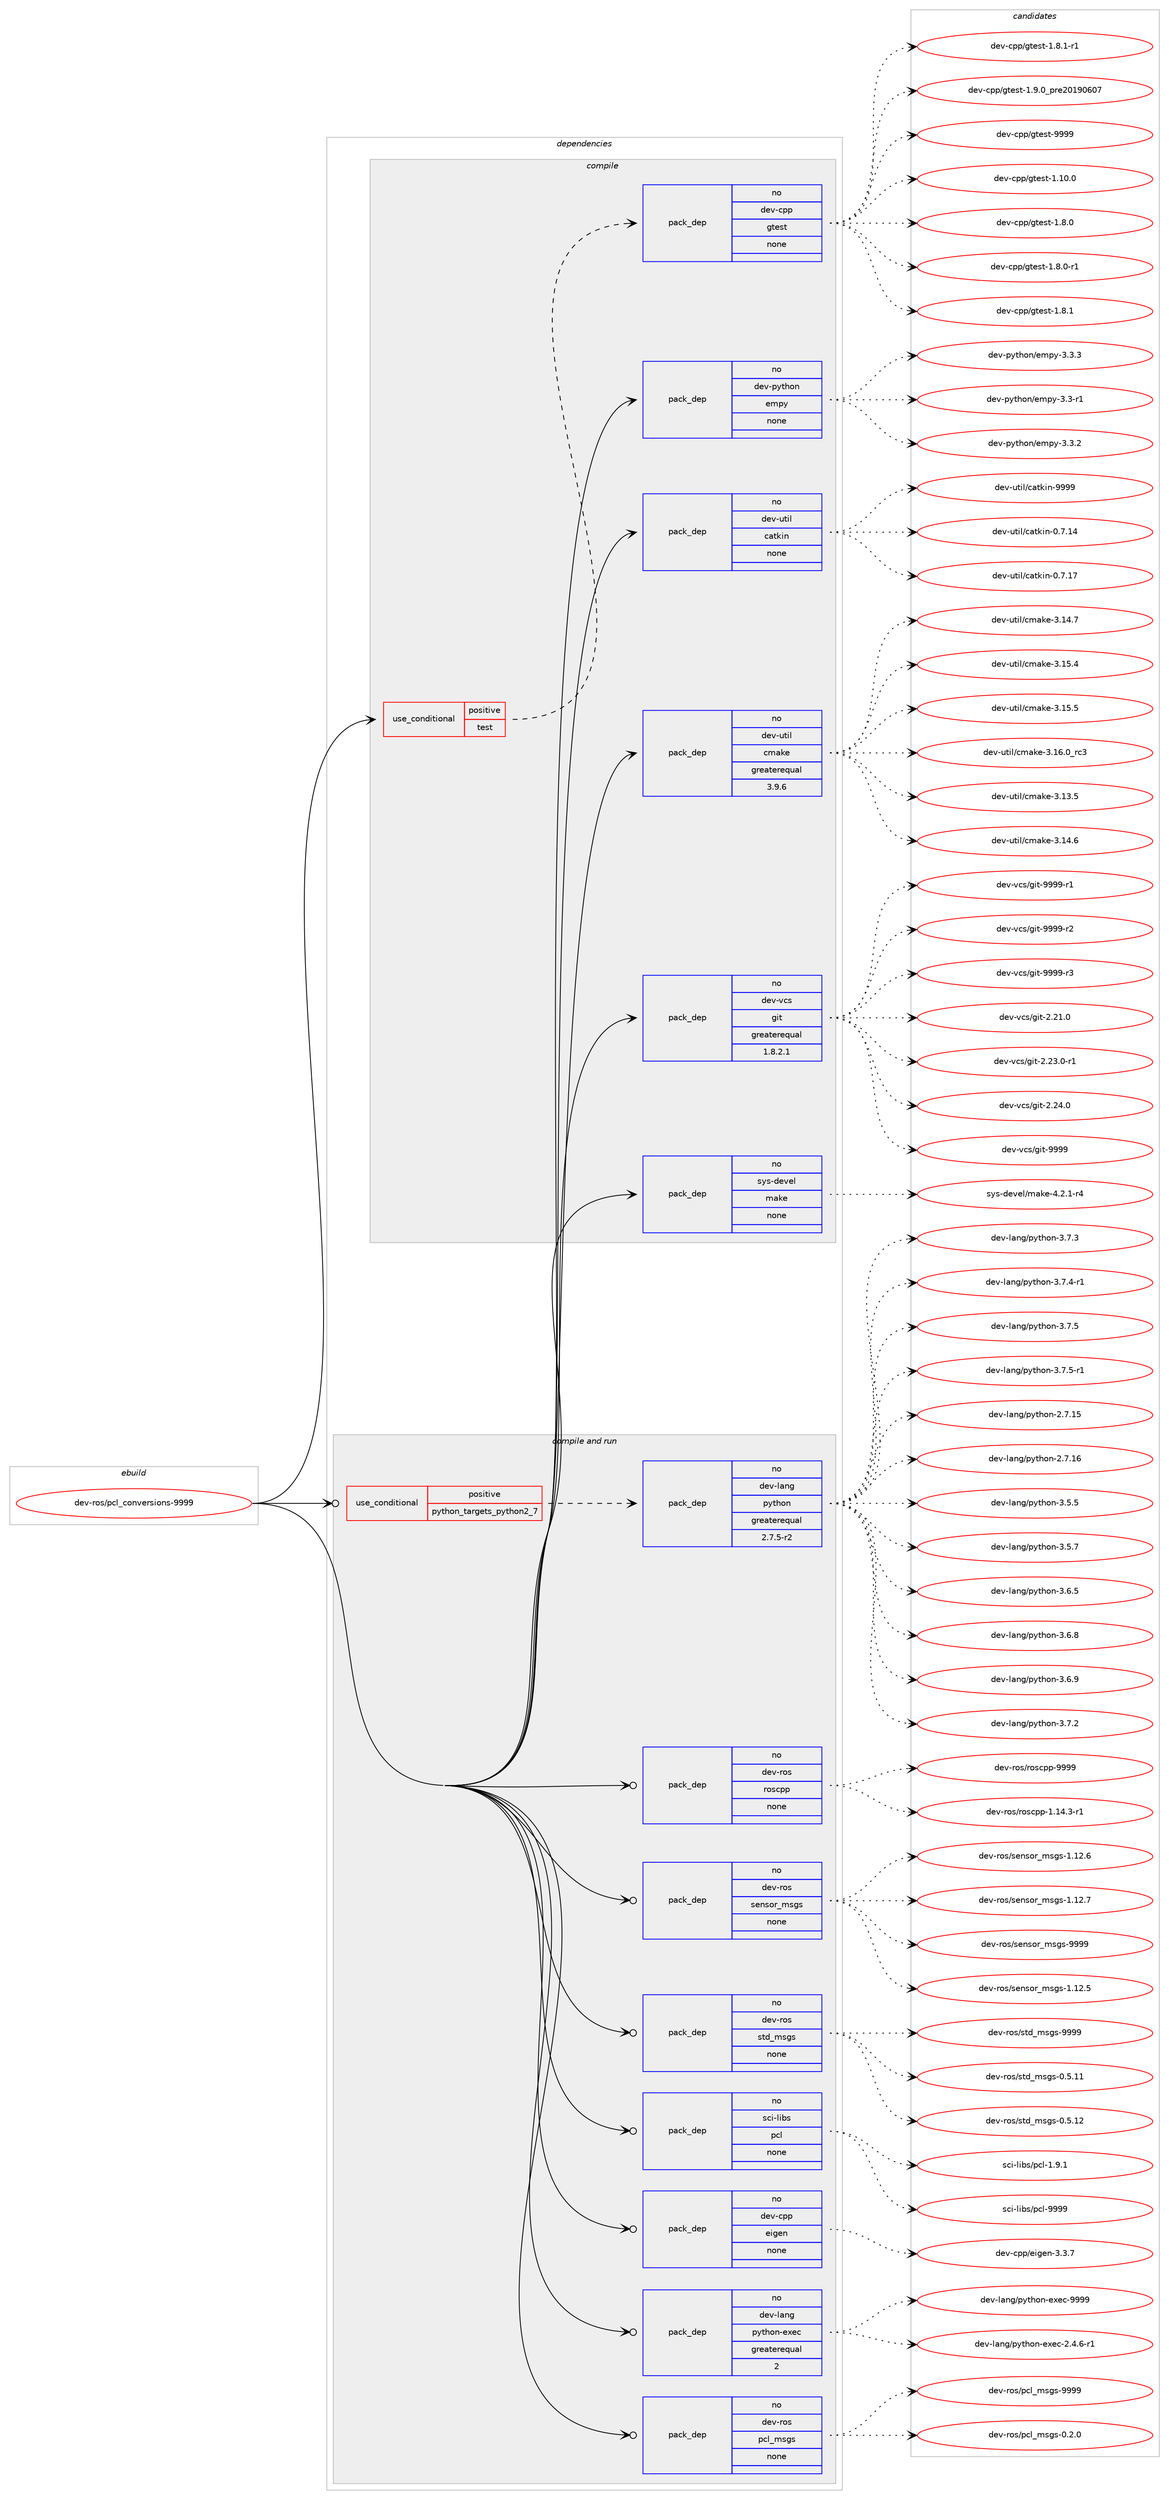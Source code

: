 digraph prolog {

# *************
# Graph options
# *************

newrank=true;
concentrate=true;
compound=true;
graph [rankdir=LR,fontname=Helvetica,fontsize=10,ranksep=1.5];#, ranksep=2.5, nodesep=0.2];
edge  [arrowhead=vee];
node  [fontname=Helvetica,fontsize=10];

# **********
# The ebuild
# **********

subgraph cluster_leftcol {
color=gray;
rank=same;
label=<<i>ebuild</i>>;
id [label="dev-ros/pcl_conversions-9999", color=red, width=4, href="../dev-ros/pcl_conversions-9999.svg"];
}

# ****************
# The dependencies
# ****************

subgraph cluster_midcol {
color=gray;
label=<<i>dependencies</i>>;
subgraph cluster_compile {
fillcolor="#eeeeee";
style=filled;
label=<<i>compile</i>>;
subgraph cond154100 {
dependency657831 [label=<<TABLE BORDER="0" CELLBORDER="1" CELLSPACING="0" CELLPADDING="4"><TR><TD ROWSPAN="3" CELLPADDING="10">use_conditional</TD></TR><TR><TD>positive</TD></TR><TR><TD>test</TD></TR></TABLE>>, shape=none, color=red];
subgraph pack491825 {
dependency657832 [label=<<TABLE BORDER="0" CELLBORDER="1" CELLSPACING="0" CELLPADDING="4" WIDTH="220"><TR><TD ROWSPAN="6" CELLPADDING="30">pack_dep</TD></TR><TR><TD WIDTH="110">no</TD></TR><TR><TD>dev-cpp</TD></TR><TR><TD>gtest</TD></TR><TR><TD>none</TD></TR><TR><TD></TD></TR></TABLE>>, shape=none, color=blue];
}
dependency657831:e -> dependency657832:w [weight=20,style="dashed",arrowhead="vee"];
}
id:e -> dependency657831:w [weight=20,style="solid",arrowhead="vee"];
subgraph pack491826 {
dependency657833 [label=<<TABLE BORDER="0" CELLBORDER="1" CELLSPACING="0" CELLPADDING="4" WIDTH="220"><TR><TD ROWSPAN="6" CELLPADDING="30">pack_dep</TD></TR><TR><TD WIDTH="110">no</TD></TR><TR><TD>dev-python</TD></TR><TR><TD>empy</TD></TR><TR><TD>none</TD></TR><TR><TD></TD></TR></TABLE>>, shape=none, color=blue];
}
id:e -> dependency657833:w [weight=20,style="solid",arrowhead="vee"];
subgraph pack491827 {
dependency657834 [label=<<TABLE BORDER="0" CELLBORDER="1" CELLSPACING="0" CELLPADDING="4" WIDTH="220"><TR><TD ROWSPAN="6" CELLPADDING="30">pack_dep</TD></TR><TR><TD WIDTH="110">no</TD></TR><TR><TD>dev-util</TD></TR><TR><TD>catkin</TD></TR><TR><TD>none</TD></TR><TR><TD></TD></TR></TABLE>>, shape=none, color=blue];
}
id:e -> dependency657834:w [weight=20,style="solid",arrowhead="vee"];
subgraph pack491828 {
dependency657835 [label=<<TABLE BORDER="0" CELLBORDER="1" CELLSPACING="0" CELLPADDING="4" WIDTH="220"><TR><TD ROWSPAN="6" CELLPADDING="30">pack_dep</TD></TR><TR><TD WIDTH="110">no</TD></TR><TR><TD>dev-util</TD></TR><TR><TD>cmake</TD></TR><TR><TD>greaterequal</TD></TR><TR><TD>3.9.6</TD></TR></TABLE>>, shape=none, color=blue];
}
id:e -> dependency657835:w [weight=20,style="solid",arrowhead="vee"];
subgraph pack491829 {
dependency657836 [label=<<TABLE BORDER="0" CELLBORDER="1" CELLSPACING="0" CELLPADDING="4" WIDTH="220"><TR><TD ROWSPAN="6" CELLPADDING="30">pack_dep</TD></TR><TR><TD WIDTH="110">no</TD></TR><TR><TD>dev-vcs</TD></TR><TR><TD>git</TD></TR><TR><TD>greaterequal</TD></TR><TR><TD>1.8.2.1</TD></TR></TABLE>>, shape=none, color=blue];
}
id:e -> dependency657836:w [weight=20,style="solid",arrowhead="vee"];
subgraph pack491830 {
dependency657837 [label=<<TABLE BORDER="0" CELLBORDER="1" CELLSPACING="0" CELLPADDING="4" WIDTH="220"><TR><TD ROWSPAN="6" CELLPADDING="30">pack_dep</TD></TR><TR><TD WIDTH="110">no</TD></TR><TR><TD>sys-devel</TD></TR><TR><TD>make</TD></TR><TR><TD>none</TD></TR><TR><TD></TD></TR></TABLE>>, shape=none, color=blue];
}
id:e -> dependency657837:w [weight=20,style="solid",arrowhead="vee"];
}
subgraph cluster_compileandrun {
fillcolor="#eeeeee";
style=filled;
label=<<i>compile and run</i>>;
subgraph cond154101 {
dependency657838 [label=<<TABLE BORDER="0" CELLBORDER="1" CELLSPACING="0" CELLPADDING="4"><TR><TD ROWSPAN="3" CELLPADDING="10">use_conditional</TD></TR><TR><TD>positive</TD></TR><TR><TD>python_targets_python2_7</TD></TR></TABLE>>, shape=none, color=red];
subgraph pack491831 {
dependency657839 [label=<<TABLE BORDER="0" CELLBORDER="1" CELLSPACING="0" CELLPADDING="4" WIDTH="220"><TR><TD ROWSPAN="6" CELLPADDING="30">pack_dep</TD></TR><TR><TD WIDTH="110">no</TD></TR><TR><TD>dev-lang</TD></TR><TR><TD>python</TD></TR><TR><TD>greaterequal</TD></TR><TR><TD>2.7.5-r2</TD></TR></TABLE>>, shape=none, color=blue];
}
dependency657838:e -> dependency657839:w [weight=20,style="dashed",arrowhead="vee"];
}
id:e -> dependency657838:w [weight=20,style="solid",arrowhead="odotvee"];
subgraph pack491832 {
dependency657840 [label=<<TABLE BORDER="0" CELLBORDER="1" CELLSPACING="0" CELLPADDING="4" WIDTH="220"><TR><TD ROWSPAN="6" CELLPADDING="30">pack_dep</TD></TR><TR><TD WIDTH="110">no</TD></TR><TR><TD>dev-cpp</TD></TR><TR><TD>eigen</TD></TR><TR><TD>none</TD></TR><TR><TD></TD></TR></TABLE>>, shape=none, color=blue];
}
id:e -> dependency657840:w [weight=20,style="solid",arrowhead="odotvee"];
subgraph pack491833 {
dependency657841 [label=<<TABLE BORDER="0" CELLBORDER="1" CELLSPACING="0" CELLPADDING="4" WIDTH="220"><TR><TD ROWSPAN="6" CELLPADDING="30">pack_dep</TD></TR><TR><TD WIDTH="110">no</TD></TR><TR><TD>dev-lang</TD></TR><TR><TD>python-exec</TD></TR><TR><TD>greaterequal</TD></TR><TR><TD>2</TD></TR></TABLE>>, shape=none, color=blue];
}
id:e -> dependency657841:w [weight=20,style="solid",arrowhead="odotvee"];
subgraph pack491834 {
dependency657842 [label=<<TABLE BORDER="0" CELLBORDER="1" CELLSPACING="0" CELLPADDING="4" WIDTH="220"><TR><TD ROWSPAN="6" CELLPADDING="30">pack_dep</TD></TR><TR><TD WIDTH="110">no</TD></TR><TR><TD>dev-ros</TD></TR><TR><TD>pcl_msgs</TD></TR><TR><TD>none</TD></TR><TR><TD></TD></TR></TABLE>>, shape=none, color=blue];
}
id:e -> dependency657842:w [weight=20,style="solid",arrowhead="odotvee"];
subgraph pack491835 {
dependency657843 [label=<<TABLE BORDER="0" CELLBORDER="1" CELLSPACING="0" CELLPADDING="4" WIDTH="220"><TR><TD ROWSPAN="6" CELLPADDING="30">pack_dep</TD></TR><TR><TD WIDTH="110">no</TD></TR><TR><TD>dev-ros</TD></TR><TR><TD>roscpp</TD></TR><TR><TD>none</TD></TR><TR><TD></TD></TR></TABLE>>, shape=none, color=blue];
}
id:e -> dependency657843:w [weight=20,style="solid",arrowhead="odotvee"];
subgraph pack491836 {
dependency657844 [label=<<TABLE BORDER="0" CELLBORDER="1" CELLSPACING="0" CELLPADDING="4" WIDTH="220"><TR><TD ROWSPAN="6" CELLPADDING="30">pack_dep</TD></TR><TR><TD WIDTH="110">no</TD></TR><TR><TD>dev-ros</TD></TR><TR><TD>sensor_msgs</TD></TR><TR><TD>none</TD></TR><TR><TD></TD></TR></TABLE>>, shape=none, color=blue];
}
id:e -> dependency657844:w [weight=20,style="solid",arrowhead="odotvee"];
subgraph pack491837 {
dependency657845 [label=<<TABLE BORDER="0" CELLBORDER="1" CELLSPACING="0" CELLPADDING="4" WIDTH="220"><TR><TD ROWSPAN="6" CELLPADDING="30">pack_dep</TD></TR><TR><TD WIDTH="110">no</TD></TR><TR><TD>dev-ros</TD></TR><TR><TD>std_msgs</TD></TR><TR><TD>none</TD></TR><TR><TD></TD></TR></TABLE>>, shape=none, color=blue];
}
id:e -> dependency657845:w [weight=20,style="solid",arrowhead="odotvee"];
subgraph pack491838 {
dependency657846 [label=<<TABLE BORDER="0" CELLBORDER="1" CELLSPACING="0" CELLPADDING="4" WIDTH="220"><TR><TD ROWSPAN="6" CELLPADDING="30">pack_dep</TD></TR><TR><TD WIDTH="110">no</TD></TR><TR><TD>sci-libs</TD></TR><TR><TD>pcl</TD></TR><TR><TD>none</TD></TR><TR><TD></TD></TR></TABLE>>, shape=none, color=blue];
}
id:e -> dependency657846:w [weight=20,style="solid",arrowhead="odotvee"];
}
subgraph cluster_run {
fillcolor="#eeeeee";
style=filled;
label=<<i>run</i>>;
}
}

# **************
# The candidates
# **************

subgraph cluster_choices {
rank=same;
color=gray;
label=<<i>candidates</i>>;

subgraph choice491825 {
color=black;
nodesep=1;
choice10010111845991121124710311610111511645494649484648 [label="dev-cpp/gtest-1.10.0", color=red, width=4,href="../dev-cpp/gtest-1.10.0.svg"];
choice100101118459911211247103116101115116454946564648 [label="dev-cpp/gtest-1.8.0", color=red, width=4,href="../dev-cpp/gtest-1.8.0.svg"];
choice1001011184599112112471031161011151164549465646484511449 [label="dev-cpp/gtest-1.8.0-r1", color=red, width=4,href="../dev-cpp/gtest-1.8.0-r1.svg"];
choice100101118459911211247103116101115116454946564649 [label="dev-cpp/gtest-1.8.1", color=red, width=4,href="../dev-cpp/gtest-1.8.1.svg"];
choice1001011184599112112471031161011151164549465646494511449 [label="dev-cpp/gtest-1.8.1-r1", color=red, width=4,href="../dev-cpp/gtest-1.8.1-r1.svg"];
choice100101118459911211247103116101115116454946574648951121141015048495748544855 [label="dev-cpp/gtest-1.9.0_pre20190607", color=red, width=4,href="../dev-cpp/gtest-1.9.0_pre20190607.svg"];
choice1001011184599112112471031161011151164557575757 [label="dev-cpp/gtest-9999", color=red, width=4,href="../dev-cpp/gtest-9999.svg"];
dependency657832:e -> choice10010111845991121124710311610111511645494649484648:w [style=dotted,weight="100"];
dependency657832:e -> choice100101118459911211247103116101115116454946564648:w [style=dotted,weight="100"];
dependency657832:e -> choice1001011184599112112471031161011151164549465646484511449:w [style=dotted,weight="100"];
dependency657832:e -> choice100101118459911211247103116101115116454946564649:w [style=dotted,weight="100"];
dependency657832:e -> choice1001011184599112112471031161011151164549465646494511449:w [style=dotted,weight="100"];
dependency657832:e -> choice100101118459911211247103116101115116454946574648951121141015048495748544855:w [style=dotted,weight="100"];
dependency657832:e -> choice1001011184599112112471031161011151164557575757:w [style=dotted,weight="100"];
}
subgraph choice491826 {
color=black;
nodesep=1;
choice1001011184511212111610411111047101109112121455146514511449 [label="dev-python/empy-3.3-r1", color=red, width=4,href="../dev-python/empy-3.3-r1.svg"];
choice1001011184511212111610411111047101109112121455146514650 [label="dev-python/empy-3.3.2", color=red, width=4,href="../dev-python/empy-3.3.2.svg"];
choice1001011184511212111610411111047101109112121455146514651 [label="dev-python/empy-3.3.3", color=red, width=4,href="../dev-python/empy-3.3.3.svg"];
dependency657833:e -> choice1001011184511212111610411111047101109112121455146514511449:w [style=dotted,weight="100"];
dependency657833:e -> choice1001011184511212111610411111047101109112121455146514650:w [style=dotted,weight="100"];
dependency657833:e -> choice1001011184511212111610411111047101109112121455146514651:w [style=dotted,weight="100"];
}
subgraph choice491827 {
color=black;
nodesep=1;
choice1001011184511711610510847999711610710511045484655464952 [label="dev-util/catkin-0.7.14", color=red, width=4,href="../dev-util/catkin-0.7.14.svg"];
choice1001011184511711610510847999711610710511045484655464955 [label="dev-util/catkin-0.7.17", color=red, width=4,href="../dev-util/catkin-0.7.17.svg"];
choice100101118451171161051084799971161071051104557575757 [label="dev-util/catkin-9999", color=red, width=4,href="../dev-util/catkin-9999.svg"];
dependency657834:e -> choice1001011184511711610510847999711610710511045484655464952:w [style=dotted,weight="100"];
dependency657834:e -> choice1001011184511711610510847999711610710511045484655464955:w [style=dotted,weight="100"];
dependency657834:e -> choice100101118451171161051084799971161071051104557575757:w [style=dotted,weight="100"];
}
subgraph choice491828 {
color=black;
nodesep=1;
choice1001011184511711610510847991099710710145514649514653 [label="dev-util/cmake-3.13.5", color=red, width=4,href="../dev-util/cmake-3.13.5.svg"];
choice1001011184511711610510847991099710710145514649524654 [label="dev-util/cmake-3.14.6", color=red, width=4,href="../dev-util/cmake-3.14.6.svg"];
choice1001011184511711610510847991099710710145514649524655 [label="dev-util/cmake-3.14.7", color=red, width=4,href="../dev-util/cmake-3.14.7.svg"];
choice1001011184511711610510847991099710710145514649534652 [label="dev-util/cmake-3.15.4", color=red, width=4,href="../dev-util/cmake-3.15.4.svg"];
choice1001011184511711610510847991099710710145514649534653 [label="dev-util/cmake-3.15.5", color=red, width=4,href="../dev-util/cmake-3.15.5.svg"];
choice1001011184511711610510847991099710710145514649544648951149951 [label="dev-util/cmake-3.16.0_rc3", color=red, width=4,href="../dev-util/cmake-3.16.0_rc3.svg"];
dependency657835:e -> choice1001011184511711610510847991099710710145514649514653:w [style=dotted,weight="100"];
dependency657835:e -> choice1001011184511711610510847991099710710145514649524654:w [style=dotted,weight="100"];
dependency657835:e -> choice1001011184511711610510847991099710710145514649524655:w [style=dotted,weight="100"];
dependency657835:e -> choice1001011184511711610510847991099710710145514649534652:w [style=dotted,weight="100"];
dependency657835:e -> choice1001011184511711610510847991099710710145514649534653:w [style=dotted,weight="100"];
dependency657835:e -> choice1001011184511711610510847991099710710145514649544648951149951:w [style=dotted,weight="100"];
}
subgraph choice491829 {
color=black;
nodesep=1;
choice10010111845118991154710310511645504650494648 [label="dev-vcs/git-2.21.0", color=red, width=4,href="../dev-vcs/git-2.21.0.svg"];
choice100101118451189911547103105116455046505146484511449 [label="dev-vcs/git-2.23.0-r1", color=red, width=4,href="../dev-vcs/git-2.23.0-r1.svg"];
choice10010111845118991154710310511645504650524648 [label="dev-vcs/git-2.24.0", color=red, width=4,href="../dev-vcs/git-2.24.0.svg"];
choice1001011184511899115471031051164557575757 [label="dev-vcs/git-9999", color=red, width=4,href="../dev-vcs/git-9999.svg"];
choice10010111845118991154710310511645575757574511449 [label="dev-vcs/git-9999-r1", color=red, width=4,href="../dev-vcs/git-9999-r1.svg"];
choice10010111845118991154710310511645575757574511450 [label="dev-vcs/git-9999-r2", color=red, width=4,href="../dev-vcs/git-9999-r2.svg"];
choice10010111845118991154710310511645575757574511451 [label="dev-vcs/git-9999-r3", color=red, width=4,href="../dev-vcs/git-9999-r3.svg"];
dependency657836:e -> choice10010111845118991154710310511645504650494648:w [style=dotted,weight="100"];
dependency657836:e -> choice100101118451189911547103105116455046505146484511449:w [style=dotted,weight="100"];
dependency657836:e -> choice10010111845118991154710310511645504650524648:w [style=dotted,weight="100"];
dependency657836:e -> choice1001011184511899115471031051164557575757:w [style=dotted,weight="100"];
dependency657836:e -> choice10010111845118991154710310511645575757574511449:w [style=dotted,weight="100"];
dependency657836:e -> choice10010111845118991154710310511645575757574511450:w [style=dotted,weight="100"];
dependency657836:e -> choice10010111845118991154710310511645575757574511451:w [style=dotted,weight="100"];
}
subgraph choice491830 {
color=black;
nodesep=1;
choice1151211154510010111810110847109971071014552465046494511452 [label="sys-devel/make-4.2.1-r4", color=red, width=4,href="../sys-devel/make-4.2.1-r4.svg"];
dependency657837:e -> choice1151211154510010111810110847109971071014552465046494511452:w [style=dotted,weight="100"];
}
subgraph choice491831 {
color=black;
nodesep=1;
choice10010111845108971101034711212111610411111045504655464953 [label="dev-lang/python-2.7.15", color=red, width=4,href="../dev-lang/python-2.7.15.svg"];
choice10010111845108971101034711212111610411111045504655464954 [label="dev-lang/python-2.7.16", color=red, width=4,href="../dev-lang/python-2.7.16.svg"];
choice100101118451089711010347112121116104111110455146534653 [label="dev-lang/python-3.5.5", color=red, width=4,href="../dev-lang/python-3.5.5.svg"];
choice100101118451089711010347112121116104111110455146534655 [label="dev-lang/python-3.5.7", color=red, width=4,href="../dev-lang/python-3.5.7.svg"];
choice100101118451089711010347112121116104111110455146544653 [label="dev-lang/python-3.6.5", color=red, width=4,href="../dev-lang/python-3.6.5.svg"];
choice100101118451089711010347112121116104111110455146544656 [label="dev-lang/python-3.6.8", color=red, width=4,href="../dev-lang/python-3.6.8.svg"];
choice100101118451089711010347112121116104111110455146544657 [label="dev-lang/python-3.6.9", color=red, width=4,href="../dev-lang/python-3.6.9.svg"];
choice100101118451089711010347112121116104111110455146554650 [label="dev-lang/python-3.7.2", color=red, width=4,href="../dev-lang/python-3.7.2.svg"];
choice100101118451089711010347112121116104111110455146554651 [label="dev-lang/python-3.7.3", color=red, width=4,href="../dev-lang/python-3.7.3.svg"];
choice1001011184510897110103471121211161041111104551465546524511449 [label="dev-lang/python-3.7.4-r1", color=red, width=4,href="../dev-lang/python-3.7.4-r1.svg"];
choice100101118451089711010347112121116104111110455146554653 [label="dev-lang/python-3.7.5", color=red, width=4,href="../dev-lang/python-3.7.5.svg"];
choice1001011184510897110103471121211161041111104551465546534511449 [label="dev-lang/python-3.7.5-r1", color=red, width=4,href="../dev-lang/python-3.7.5-r1.svg"];
dependency657839:e -> choice10010111845108971101034711212111610411111045504655464953:w [style=dotted,weight="100"];
dependency657839:e -> choice10010111845108971101034711212111610411111045504655464954:w [style=dotted,weight="100"];
dependency657839:e -> choice100101118451089711010347112121116104111110455146534653:w [style=dotted,weight="100"];
dependency657839:e -> choice100101118451089711010347112121116104111110455146534655:w [style=dotted,weight="100"];
dependency657839:e -> choice100101118451089711010347112121116104111110455146544653:w [style=dotted,weight="100"];
dependency657839:e -> choice100101118451089711010347112121116104111110455146544656:w [style=dotted,weight="100"];
dependency657839:e -> choice100101118451089711010347112121116104111110455146544657:w [style=dotted,weight="100"];
dependency657839:e -> choice100101118451089711010347112121116104111110455146554650:w [style=dotted,weight="100"];
dependency657839:e -> choice100101118451089711010347112121116104111110455146554651:w [style=dotted,weight="100"];
dependency657839:e -> choice1001011184510897110103471121211161041111104551465546524511449:w [style=dotted,weight="100"];
dependency657839:e -> choice100101118451089711010347112121116104111110455146554653:w [style=dotted,weight="100"];
dependency657839:e -> choice1001011184510897110103471121211161041111104551465546534511449:w [style=dotted,weight="100"];
}
subgraph choice491832 {
color=black;
nodesep=1;
choice100101118459911211247101105103101110455146514655 [label="dev-cpp/eigen-3.3.7", color=red, width=4,href="../dev-cpp/eigen-3.3.7.svg"];
dependency657840:e -> choice100101118459911211247101105103101110455146514655:w [style=dotted,weight="100"];
}
subgraph choice491833 {
color=black;
nodesep=1;
choice10010111845108971101034711212111610411111045101120101994550465246544511449 [label="dev-lang/python-exec-2.4.6-r1", color=red, width=4,href="../dev-lang/python-exec-2.4.6-r1.svg"];
choice10010111845108971101034711212111610411111045101120101994557575757 [label="dev-lang/python-exec-9999", color=red, width=4,href="../dev-lang/python-exec-9999.svg"];
dependency657841:e -> choice10010111845108971101034711212111610411111045101120101994550465246544511449:w [style=dotted,weight="100"];
dependency657841:e -> choice10010111845108971101034711212111610411111045101120101994557575757:w [style=dotted,weight="100"];
}
subgraph choice491834 {
color=black;
nodesep=1;
choice10010111845114111115471129910895109115103115454846504648 [label="dev-ros/pcl_msgs-0.2.0", color=red, width=4,href="../dev-ros/pcl_msgs-0.2.0.svg"];
choice100101118451141111154711299108951091151031154557575757 [label="dev-ros/pcl_msgs-9999", color=red, width=4,href="../dev-ros/pcl_msgs-9999.svg"];
dependency657842:e -> choice10010111845114111115471129910895109115103115454846504648:w [style=dotted,weight="100"];
dependency657842:e -> choice100101118451141111154711299108951091151031154557575757:w [style=dotted,weight="100"];
}
subgraph choice491835 {
color=black;
nodesep=1;
choice100101118451141111154711411111599112112454946495246514511449 [label="dev-ros/roscpp-1.14.3-r1", color=red, width=4,href="../dev-ros/roscpp-1.14.3-r1.svg"];
choice1001011184511411111547114111115991121124557575757 [label="dev-ros/roscpp-9999", color=red, width=4,href="../dev-ros/roscpp-9999.svg"];
dependency657843:e -> choice100101118451141111154711411111599112112454946495246514511449:w [style=dotted,weight="100"];
dependency657843:e -> choice1001011184511411111547114111115991121124557575757:w [style=dotted,weight="100"];
}
subgraph choice491836 {
color=black;
nodesep=1;
choice10010111845114111115471151011101151111149510911510311545494649504653 [label="dev-ros/sensor_msgs-1.12.5", color=red, width=4,href="../dev-ros/sensor_msgs-1.12.5.svg"];
choice10010111845114111115471151011101151111149510911510311545494649504654 [label="dev-ros/sensor_msgs-1.12.6", color=red, width=4,href="../dev-ros/sensor_msgs-1.12.6.svg"];
choice10010111845114111115471151011101151111149510911510311545494649504655 [label="dev-ros/sensor_msgs-1.12.7", color=red, width=4,href="../dev-ros/sensor_msgs-1.12.7.svg"];
choice1001011184511411111547115101110115111114951091151031154557575757 [label="dev-ros/sensor_msgs-9999", color=red, width=4,href="../dev-ros/sensor_msgs-9999.svg"];
dependency657844:e -> choice10010111845114111115471151011101151111149510911510311545494649504653:w [style=dotted,weight="100"];
dependency657844:e -> choice10010111845114111115471151011101151111149510911510311545494649504654:w [style=dotted,weight="100"];
dependency657844:e -> choice10010111845114111115471151011101151111149510911510311545494649504655:w [style=dotted,weight="100"];
dependency657844:e -> choice1001011184511411111547115101110115111114951091151031154557575757:w [style=dotted,weight="100"];
}
subgraph choice491837 {
color=black;
nodesep=1;
choice10010111845114111115471151161009510911510311545484653464949 [label="dev-ros/std_msgs-0.5.11", color=red, width=4,href="../dev-ros/std_msgs-0.5.11.svg"];
choice10010111845114111115471151161009510911510311545484653464950 [label="dev-ros/std_msgs-0.5.12", color=red, width=4,href="../dev-ros/std_msgs-0.5.12.svg"];
choice1001011184511411111547115116100951091151031154557575757 [label="dev-ros/std_msgs-9999", color=red, width=4,href="../dev-ros/std_msgs-9999.svg"];
dependency657845:e -> choice10010111845114111115471151161009510911510311545484653464949:w [style=dotted,weight="100"];
dependency657845:e -> choice10010111845114111115471151161009510911510311545484653464950:w [style=dotted,weight="100"];
dependency657845:e -> choice1001011184511411111547115116100951091151031154557575757:w [style=dotted,weight="100"];
}
subgraph choice491838 {
color=black;
nodesep=1;
choice1159910545108105981154711299108454946574649 [label="sci-libs/pcl-1.9.1", color=red, width=4,href="../sci-libs/pcl-1.9.1.svg"];
choice11599105451081059811547112991084557575757 [label="sci-libs/pcl-9999", color=red, width=4,href="../sci-libs/pcl-9999.svg"];
dependency657846:e -> choice1159910545108105981154711299108454946574649:w [style=dotted,weight="100"];
dependency657846:e -> choice11599105451081059811547112991084557575757:w [style=dotted,weight="100"];
}
}

}

